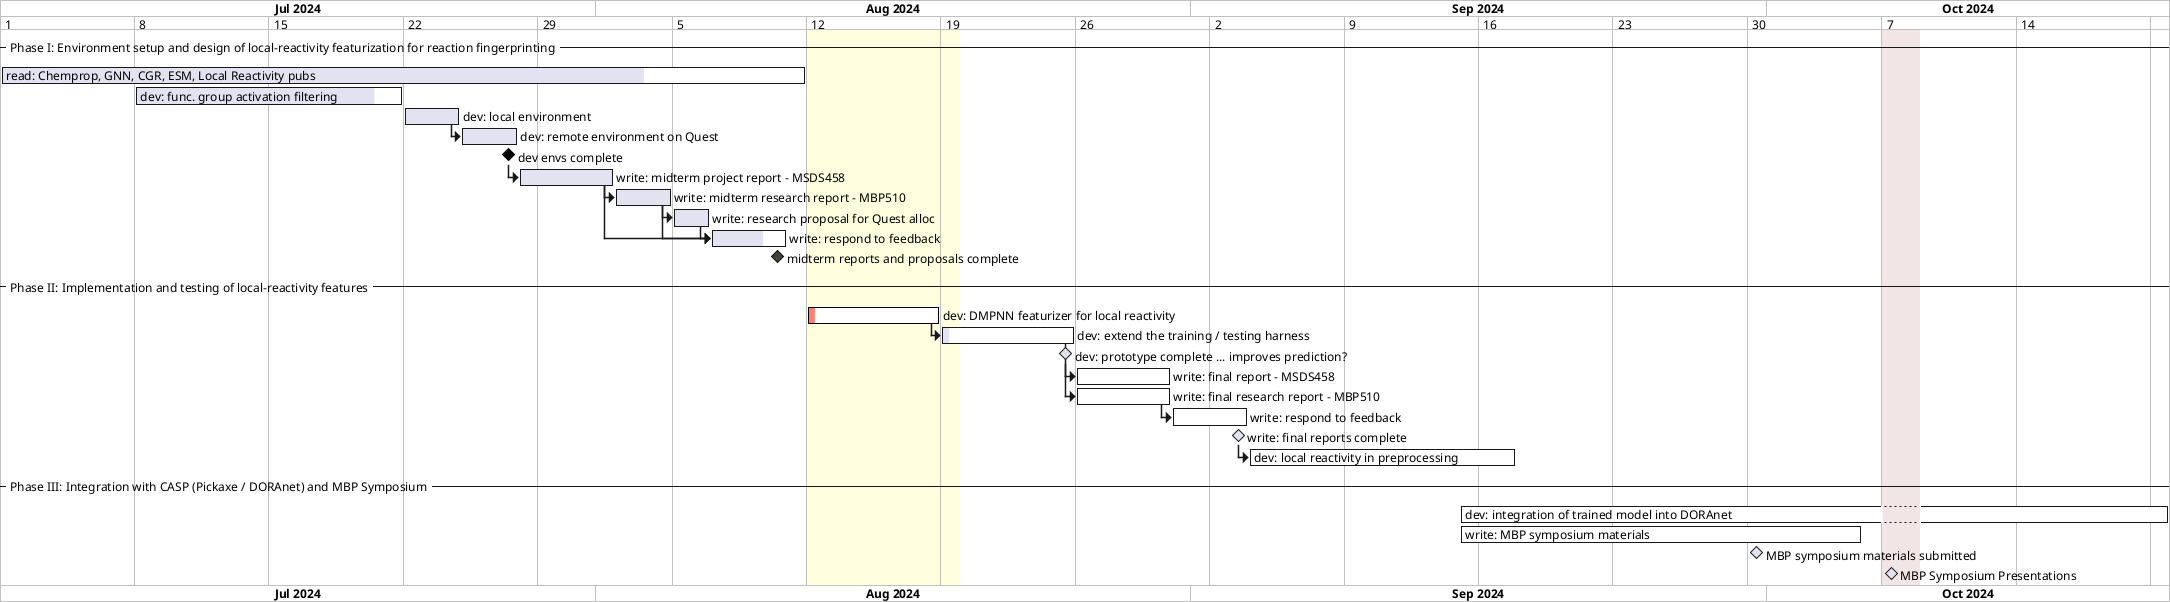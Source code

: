 @startgantt
skinparam defaultFontName "CMU Serif"
skinparam defaultFontSize 12

project starts the 2024-07-01
projectscale weekly with calendar date zoom 4
'saturday are closed
'sunday are closed

-- Phase I: Environment setup and design of local-reactivity featurization for reaction fingerprinting --

[read: Chemprop, GNN, CGR, ESM, Local Reactivity pubs] as [read] requires 6 weeks, starts D+0, is 80% complete

[dev: func. group activation filtering] as [c123] requires 2 weeks, starts D+7, is 90% complete
[dev: local environment] as [env_local] requires 3 days, starts D+21
then [dev: remote environment on Quest] as [env_quest] requires 3 days
[dev envs complete] happens at [env_quest]'s end

then [write: midterm project report - MSDS458] as [write_msds_a1] requires 5 days
then [write: midterm research report - MBP510] as [write_mbp_a1] requires 3 days
then [write: research proposal for Quest alloc] as [write_quest_alloc] requires 2 days
then [write: respond to feedback] as [write_feedback] requires 4 days, is 70% complete
[write_msds_a1] -> [write_feedback]
[write_mbp_a1] -> [write_feedback]
[midterm reports and proposals complete] happens at [write_feedback]'s end, is 90% complete

-- Phase II: Implementation and testing of local-reactivity features --

[dev: DMPNN featurizer for local reactivity] as [dev_local_reactivity] requires 1 week, starts 2024-08-12, is 5% complete
then [dev: extend the training / testing harness] as [dev_bench] requires 1 week, is 5% complete
[dev: prototype complete ... improves prediction?] happens at [dev_bench]'s end, is 0% complete
[dev_local_reactivity] is colored in Salmon/Black

then [write: final report - MSDS458] as [write_msds_a2] requires 5 days, is 0% complete
[write: final research report - MBP510] as [write_mbp_a2] requires 5 days, starts after [dev_bench]'s end, is 0% complete
then [write: respond to feedback] as [write_feedback_a2] requires 4 days, is 0% complete
[write: final reports complete] happens at [write_feedback_a2]'s end, is 0% complete

then [dev: local reactivity in preprocessing] as [dev_preproc] requires 2 weeks, is 0% complete

2024-08-12 to 2024-08-15 are named [remote from CT/NY]
2024-08-12 to 2024-08-19 are colored in LightYellow

-- Phase III: Integration with CASP (Pickaxe / DORAnet) and MBP Symposium--

[dev: integration of trained model into DORAnet] as [dev_integration] requires 5 weeks, starts 2024-09-15, is 0% complete
[write: MBP symposium materials] as [write_mbp_symp] requires 3 weeks, starts 2024-09-15, is 0% complete
[MBP symposium materials submitted] happens at 2024-09-30, is 0% complete
[MBP Symposium Presentations] happens at 2024-10-07, is 0% complete

2024-10-07 to 2024-10-08 are named [MBP Symposium]
2024-10-07 to 2024-10-08 are closed

@endgantt